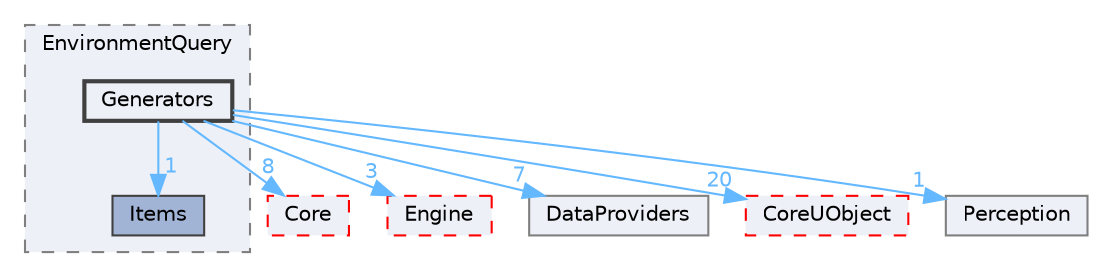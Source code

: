 digraph "Generators"
{
 // INTERACTIVE_SVG=YES
 // LATEX_PDF_SIZE
  bgcolor="transparent";
  edge [fontname=Helvetica,fontsize=10,labelfontname=Helvetica,labelfontsize=10];
  node [fontname=Helvetica,fontsize=10,shape=box,height=0.2,width=0.4];
  compound=true
  subgraph clusterdir_473bb8dd340dfc1f280928943beefbef {
    graph [ bgcolor="#edf0f7", pencolor="grey50", label="EnvironmentQuery", fontname=Helvetica,fontsize=10 style="filled,dashed", URL="dir_473bb8dd340dfc1f280928943beefbef.html",tooltip=""]
  dir_7d8861e3dfd8fecdff2b68bf70272307 [label="Items", fillcolor="#a2b4d6", color="grey25", style="filled", URL="dir_7d8861e3dfd8fecdff2b68bf70272307.html",tooltip=""];
  dir_db6977aaece6526b89b088b934ce7eda [label="Generators", fillcolor="#edf0f7", color="grey25", style="filled,bold", URL="dir_db6977aaece6526b89b088b934ce7eda.html",tooltip=""];
  }
  dir_0e6cddcc9caa1238c7f3774224afaa45 [label="Core", fillcolor="#edf0f7", color="red", style="filled,dashed", URL="dir_0e6cddcc9caa1238c7f3774224afaa45.html",tooltip=""];
  dir_fdf6aa5c3cf3805bb958134448d60562 [label="Engine", fillcolor="#edf0f7", color="red", style="filled,dashed", URL="dir_fdf6aa5c3cf3805bb958134448d60562.html",tooltip=""];
  dir_1701b50e9862ae6397b99d671151e8d2 [label="DataProviders", fillcolor="#edf0f7", color="grey50", style="filled", URL="dir_1701b50e9862ae6397b99d671151e8d2.html",tooltip=""];
  dir_4c499e5e32e2b4479ad7e552df73eeae [label="CoreUObject", fillcolor="#edf0f7", color="red", style="filled,dashed", URL="dir_4c499e5e32e2b4479ad7e552df73eeae.html",tooltip=""];
  dir_cc91e97eca689a06c4cd09c97e6bef3a [label="Perception", fillcolor="#edf0f7", color="grey50", style="filled", URL="dir_cc91e97eca689a06c4cd09c97e6bef3a.html",tooltip=""];
  dir_db6977aaece6526b89b088b934ce7eda->dir_0e6cddcc9caa1238c7f3774224afaa45 [headlabel="8", labeldistance=1.5 headhref="dir_000427_000266.html" href="dir_000427_000266.html" color="steelblue1" fontcolor="steelblue1"];
  dir_db6977aaece6526b89b088b934ce7eda->dir_1701b50e9862ae6397b99d671151e8d2 [headlabel="7", labeldistance=1.5 headhref="dir_000427_000294.html" href="dir_000427_000294.html" color="steelblue1" fontcolor="steelblue1"];
  dir_db6977aaece6526b89b088b934ce7eda->dir_4c499e5e32e2b4479ad7e552df73eeae [headlabel="20", labeldistance=1.5 headhref="dir_000427_000268.html" href="dir_000427_000268.html" color="steelblue1" fontcolor="steelblue1"];
  dir_db6977aaece6526b89b088b934ce7eda->dir_7d8861e3dfd8fecdff2b68bf70272307 [headlabel="1", labeldistance=1.5 headhref="dir_000427_000545.html" href="dir_000427_000545.html" color="steelblue1" fontcolor="steelblue1"];
  dir_db6977aaece6526b89b088b934ce7eda->dir_cc91e97eca689a06c4cd09c97e6bef3a [headlabel="1", labeldistance=1.5 headhref="dir_000427_000728.html" href="dir_000427_000728.html" color="steelblue1" fontcolor="steelblue1"];
  dir_db6977aaece6526b89b088b934ce7eda->dir_fdf6aa5c3cf3805bb958134448d60562 [headlabel="3", labeldistance=1.5 headhref="dir_000427_000366.html" href="dir_000427_000366.html" color="steelblue1" fontcolor="steelblue1"];
}
